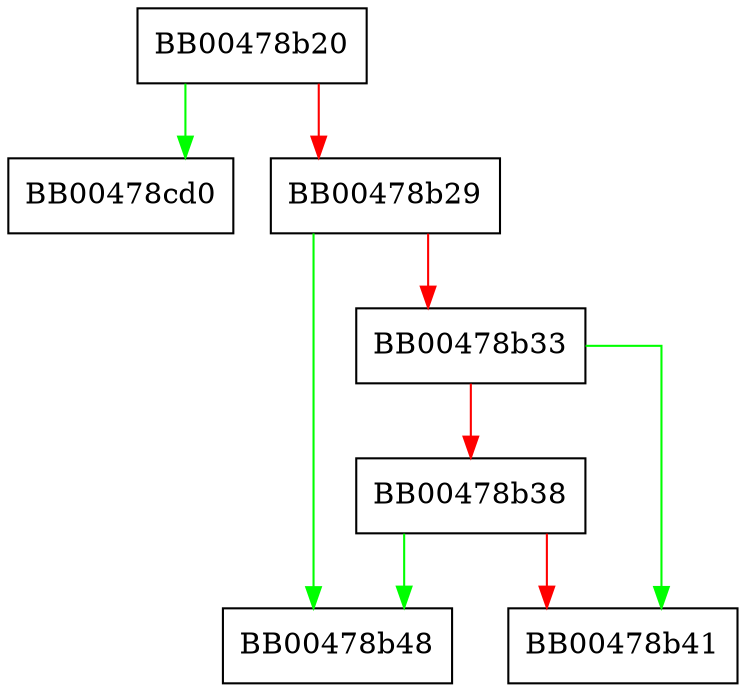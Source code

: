 digraph ssl3_free {
  node [shape="box"];
  graph [splines=ortho];
  BB00478b20 -> BB00478cd0 [color="green"];
  BB00478b20 -> BB00478b29 [color="red"];
  BB00478b29 -> BB00478b48 [color="green"];
  BB00478b29 -> BB00478b33 [color="red"];
  BB00478b33 -> BB00478b41 [color="green"];
  BB00478b33 -> BB00478b38 [color="red"];
  BB00478b38 -> BB00478b48 [color="green"];
  BB00478b38 -> BB00478b41 [color="red"];
}